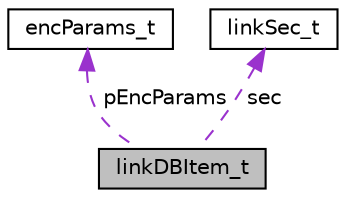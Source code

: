 digraph "linkDBItem_t"
{
  edge [fontname="Helvetica",fontsize="10",labelfontname="Helvetica",labelfontsize="10"];
  node [fontname="Helvetica",fontsize="10",shape=record];
  Node1 [label="linkDBItem_t",height=0.2,width=0.4,color="black", fillcolor="grey75", style="filled" fontcolor="black"];
  Node2 -> Node1 [dir="back",color="darkorchid3",fontsize="10",style="dashed",label=" pEncParams" ,fontname="Helvetica"];
  Node2 [label="encParams_t",height=0.2,width=0.4,color="black", fillcolor="white", style="filled",URL="$structenc_params__t.html"];
  Node3 -> Node1 [dir="back",color="darkorchid3",fontsize="10",style="dashed",label=" sec" ,fontname="Helvetica"];
  Node3 [label="linkSec_t",height=0.2,width=0.4,color="black", fillcolor="white", style="filled",URL="$structlink_sec__t.html"];
}
